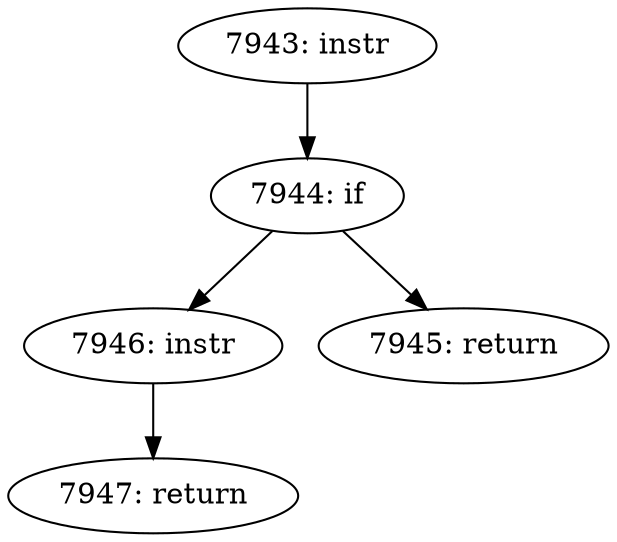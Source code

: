 digraph CFG_tcp_ack_snd_check {
7943 [label="7943: instr"]
	7943 -> 7944
7944 [label="7944: if"]
	7944 -> 7946
	7944 -> 7945
7945 [label="7945: return"]
	
7946 [label="7946: instr"]
	7946 -> 7947
7947 [label="7947: return"]
	
}
